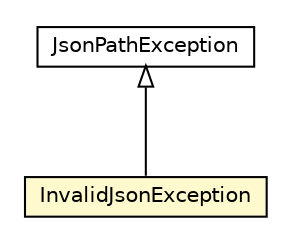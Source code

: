 #!/usr/local/bin/dot
#
# Class diagram 
# Generated by UMLGraph version R5_6-24-gf6e263 (http://www.umlgraph.org/)
#

digraph G {
	edge [fontname="Helvetica",fontsize=10,labelfontname="Helvetica",labelfontsize=10];
	node [fontname="Helvetica",fontsize=10,shape=plaintext];
	nodesep=0.25;
	ranksep=0.5;
	// net.trajano.doxdb.jsonpath.JsonPathException
	c2075 [label=<<table title="net.trajano.doxdb.jsonpath.JsonPathException" border="0" cellborder="1" cellspacing="0" cellpadding="2" port="p" href="./JsonPathException.html">
		<tr><td><table border="0" cellspacing="0" cellpadding="1">
<tr><td align="center" balign="center"> JsonPathException </td></tr>
		</table></td></tr>
		</table>>, URL="./JsonPathException.html", fontname="Helvetica", fontcolor="black", fontsize=10.0];
	// net.trajano.doxdb.jsonpath.InvalidJsonException
	c2081 [label=<<table title="net.trajano.doxdb.jsonpath.InvalidJsonException" border="0" cellborder="1" cellspacing="0" cellpadding="2" port="p" bgcolor="lemonChiffon" href="./InvalidJsonException.html">
		<tr><td><table border="0" cellspacing="0" cellpadding="1">
<tr><td align="center" balign="center"> InvalidJsonException </td></tr>
		</table></td></tr>
		</table>>, URL="./InvalidJsonException.html", fontname="Helvetica", fontcolor="black", fontsize=10.0];
	//net.trajano.doxdb.jsonpath.InvalidJsonException extends net.trajano.doxdb.jsonpath.JsonPathException
	c2075:p -> c2081:p [dir=back,arrowtail=empty];
}

